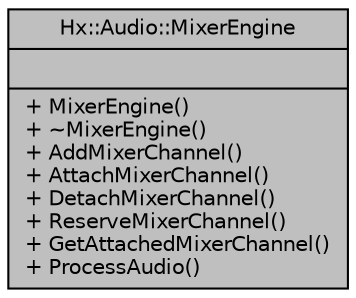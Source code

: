 digraph "Hx::Audio::MixerEngine"
{
  edge [fontname="Helvetica",fontsize="10",labelfontname="Helvetica",labelfontsize="10"];
  node [fontname="Helvetica",fontsize="10",shape=record];
  Node1 [label="{Hx::Audio::MixerEngine\n||+ MixerEngine()\l+ ~MixerEngine()\l+ AddMixerChannel()\l+ AttachMixerChannel()\l+ DetachMixerChannel()\l+ ReserveMixerChannel()\l+ GetAttachedMixerChannel()\l+ ProcessAudio()\l}",height=0.2,width=0.4,color="black", fillcolor="grey75", style="filled", fontcolor="black"];
}
